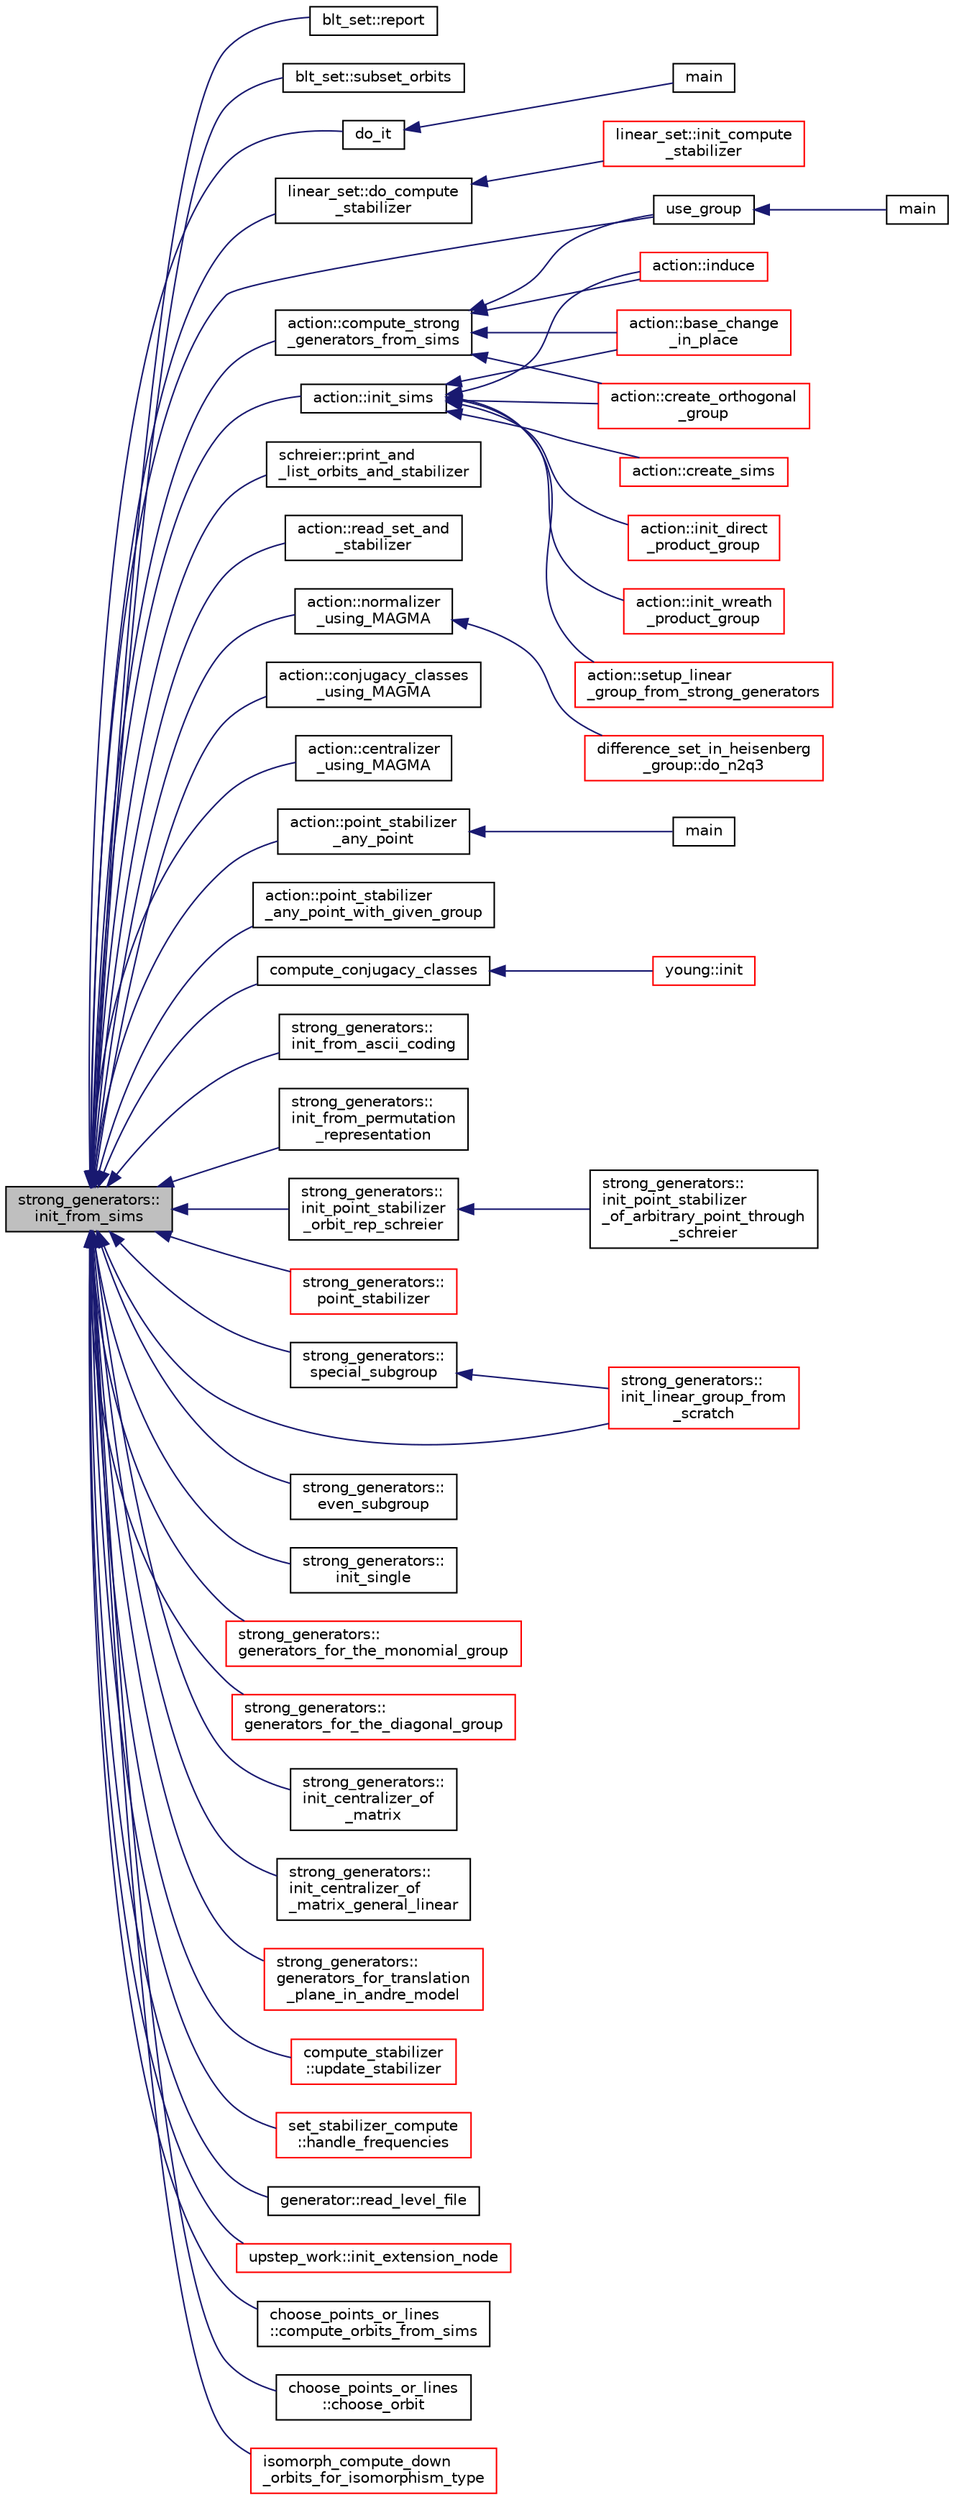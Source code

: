 digraph "strong_generators::init_from_sims"
{
  edge [fontname="Helvetica",fontsize="10",labelfontname="Helvetica",labelfontsize="10"];
  node [fontname="Helvetica",fontsize="10",shape=record];
  rankdir="LR";
  Node2819 [label="strong_generators::\linit_from_sims",height=0.2,width=0.4,color="black", fillcolor="grey75", style="filled", fontcolor="black"];
  Node2819 -> Node2820 [dir="back",color="midnightblue",fontsize="10",style="solid",fontname="Helvetica"];
  Node2820 [label="blt_set::report",height=0.2,width=0.4,color="black", fillcolor="white", style="filled",URL="$d1/d3d/classblt__set.html#a6b19f88bd2b92ebfba7e7c362eb9065c"];
  Node2819 -> Node2821 [dir="back",color="midnightblue",fontsize="10",style="solid",fontname="Helvetica"];
  Node2821 [label="blt_set::subset_orbits",height=0.2,width=0.4,color="black", fillcolor="white", style="filled",URL="$d1/d3d/classblt__set.html#af8f79fc4346244acfa0e2c2d23c36993"];
  Node2819 -> Node2822 [dir="back",color="midnightblue",fontsize="10",style="solid",fontname="Helvetica"];
  Node2822 [label="do_it",height=0.2,width=0.4,color="black", fillcolor="white", style="filled",URL="$da/da3/burnside_8_c.html#a6a1ed4d46bdb13e56112f47f0565c25b"];
  Node2822 -> Node2823 [dir="back",color="midnightblue",fontsize="10",style="solid",fontname="Helvetica"];
  Node2823 [label="main",height=0.2,width=0.4,color="black", fillcolor="white", style="filled",URL="$da/da3/burnside_8_c.html#a3c04138a5bfe5d72780bb7e82a18e627"];
  Node2819 -> Node2824 [dir="back",color="midnightblue",fontsize="10",style="solid",fontname="Helvetica"];
  Node2824 [label="linear_set::do_compute\l_stabilizer",height=0.2,width=0.4,color="black", fillcolor="white", style="filled",URL="$dd/d86/classlinear__set.html#ae8f58ded28fb5370f4459cca42b7463b"];
  Node2824 -> Node2825 [dir="back",color="midnightblue",fontsize="10",style="solid",fontname="Helvetica"];
  Node2825 [label="linear_set::init_compute\l_stabilizer",height=0.2,width=0.4,color="red", fillcolor="white", style="filled",URL="$dd/d86/classlinear__set.html#a0cc3eaec1896fdc977b62e94623b055b"];
  Node2819 -> Node2827 [dir="back",color="midnightblue",fontsize="10",style="solid",fontname="Helvetica"];
  Node2827 [label="use_group",height=0.2,width=0.4,color="black", fillcolor="white", style="filled",URL="$d9/d9f/all__cliques_8_c.html#aba62531e97173264c39afe2c7857af31"];
  Node2827 -> Node2828 [dir="back",color="midnightblue",fontsize="10",style="solid",fontname="Helvetica"];
  Node2828 [label="main",height=0.2,width=0.4,color="black", fillcolor="white", style="filled",URL="$d9/d9f/all__cliques_8_c.html#a3c04138a5bfe5d72780bb7e82a18e627"];
  Node2819 -> Node2829 [dir="back",color="midnightblue",fontsize="10",style="solid",fontname="Helvetica"];
  Node2829 [label="schreier::print_and\l_list_orbits_and_stabilizer",height=0.2,width=0.4,color="black", fillcolor="white", style="filled",URL="$d3/dd6/classschreier.html#ad6b4fa4094b8c359f67b73fa73d7a159"];
  Node2819 -> Node2830 [dir="back",color="midnightblue",fontsize="10",style="solid",fontname="Helvetica"];
  Node2830 [label="action::init_sims",height=0.2,width=0.4,color="black", fillcolor="white", style="filled",URL="$d2/d86/classaction.html#a74656357e44267b594ede82318fe124c"];
  Node2830 -> Node2831 [dir="back",color="midnightblue",fontsize="10",style="solid",fontname="Helvetica"];
  Node2831 [label="action::induce",height=0.2,width=0.4,color="red", fillcolor="white", style="filled",URL="$d2/d86/classaction.html#a32012836490e544a15fb4596b90cb07b"];
  Node2830 -> Node3014 [dir="back",color="midnightblue",fontsize="10",style="solid",fontname="Helvetica"];
  Node3014 [label="action::base_change\l_in_place",height=0.2,width=0.4,color="red", fillcolor="white", style="filled",URL="$d2/d86/classaction.html#a035960aa89ff1aec59f868c15fc63d50"];
  Node2830 -> Node3022 [dir="back",color="midnightblue",fontsize="10",style="solid",fontname="Helvetica"];
  Node3022 [label="action::init_direct\l_product_group",height=0.2,width=0.4,color="red", fillcolor="white", style="filled",URL="$d2/d86/classaction.html#ae28dd34a1b9706531f7b25af17b4809e"];
  Node2830 -> Node3025 [dir="back",color="midnightblue",fontsize="10",style="solid",fontname="Helvetica"];
  Node3025 [label="action::init_wreath\l_product_group",height=0.2,width=0.4,color="red", fillcolor="white", style="filled",URL="$d2/d86/classaction.html#a29d8425b266eff98677406f084ee3f86"];
  Node2830 -> Node3028 [dir="back",color="midnightblue",fontsize="10",style="solid",fontname="Helvetica"];
  Node3028 [label="action::setup_linear\l_group_from_strong_generators",height=0.2,width=0.4,color="red", fillcolor="white", style="filled",URL="$d2/d86/classaction.html#a20d2b143cd89f2ce81c02613356f69d1"];
  Node2830 -> Node3052 [dir="back",color="midnightblue",fontsize="10",style="solid",fontname="Helvetica"];
  Node3052 [label="action::create_sims",height=0.2,width=0.4,color="red", fillcolor="white", style="filled",URL="$d2/d86/classaction.html#aabdb8aa15327fc527589f38d85102914"];
  Node2830 -> Node3053 [dir="back",color="midnightblue",fontsize="10",style="solid",fontname="Helvetica"];
  Node3053 [label="action::create_orthogonal\l_group",height=0.2,width=0.4,color="red", fillcolor="white", style="filled",URL="$d2/d86/classaction.html#a9ec9857e52b35c91c52964a1c5701128"];
  Node2819 -> Node3056 [dir="back",color="midnightblue",fontsize="10",style="solid",fontname="Helvetica"];
  Node3056 [label="action::compute_strong\l_generators_from_sims",height=0.2,width=0.4,color="black", fillcolor="white", style="filled",URL="$d2/d86/classaction.html#adb6285ff557ef0f7f832278a4115303f"];
  Node3056 -> Node2827 [dir="back",color="midnightblue",fontsize="10",style="solid",fontname="Helvetica"];
  Node3056 -> Node2831 [dir="back",color="midnightblue",fontsize="10",style="solid",fontname="Helvetica"];
  Node3056 -> Node3014 [dir="back",color="midnightblue",fontsize="10",style="solid",fontname="Helvetica"];
  Node3056 -> Node3053 [dir="back",color="midnightblue",fontsize="10",style="solid",fontname="Helvetica"];
  Node2819 -> Node3057 [dir="back",color="midnightblue",fontsize="10",style="solid",fontname="Helvetica"];
  Node3057 [label="action::read_set_and\l_stabilizer",height=0.2,width=0.4,color="black", fillcolor="white", style="filled",URL="$d2/d86/classaction.html#a7e22ee51c869b45d98ec93ec431389f5"];
  Node2819 -> Node3058 [dir="back",color="midnightblue",fontsize="10",style="solid",fontname="Helvetica"];
  Node3058 [label="action::normalizer\l_using_MAGMA",height=0.2,width=0.4,color="black", fillcolor="white", style="filled",URL="$d2/d86/classaction.html#aabd3d7d876b5379a12a595c272ba030c"];
  Node3058 -> Node3059 [dir="back",color="midnightblue",fontsize="10",style="solid",fontname="Helvetica"];
  Node3059 [label="difference_set_in_heisenberg\l_group::do_n2q3",height=0.2,width=0.4,color="red", fillcolor="white", style="filled",URL="$de/d8a/classdifference__set__in__heisenberg__group.html#aca82ff116dd5d17cfbb311e809b6d023"];
  Node2819 -> Node3062 [dir="back",color="midnightblue",fontsize="10",style="solid",fontname="Helvetica"];
  Node3062 [label="action::conjugacy_classes\l_using_MAGMA",height=0.2,width=0.4,color="black", fillcolor="white", style="filled",URL="$d2/d86/classaction.html#aa3a05eba9459638fe9b7f77a8ddfceb4"];
  Node2819 -> Node3063 [dir="back",color="midnightblue",fontsize="10",style="solid",fontname="Helvetica"];
  Node3063 [label="action::centralizer\l_using_MAGMA",height=0.2,width=0.4,color="black", fillcolor="white", style="filled",URL="$d2/d86/classaction.html#a9f6d62cd7a30b0c159ff0df8a1d596ed"];
  Node2819 -> Node3064 [dir="back",color="midnightblue",fontsize="10",style="solid",fontname="Helvetica"];
  Node3064 [label="action::point_stabilizer\l_any_point",height=0.2,width=0.4,color="black", fillcolor="white", style="filled",URL="$d2/d86/classaction.html#a32ab18e3be9f4412d340ee94de405c13"];
  Node3064 -> Node3065 [dir="back",color="midnightblue",fontsize="10",style="solid",fontname="Helvetica"];
  Node3065 [label="main",height=0.2,width=0.4,color="black", fillcolor="white", style="filled",URL="$d2/dfa/draw__colored__graph_8_c.html#a3c04138a5bfe5d72780bb7e82a18e627"];
  Node2819 -> Node3066 [dir="back",color="midnightblue",fontsize="10",style="solid",fontname="Helvetica"];
  Node3066 [label="action::point_stabilizer\l_any_point_with_given_group",height=0.2,width=0.4,color="black", fillcolor="white", style="filled",URL="$d2/d86/classaction.html#a4892e0399ba1be9d5f0aae001f18d663"];
  Node2819 -> Node2930 [dir="back",color="midnightblue",fontsize="10",style="solid",fontname="Helvetica"];
  Node2930 [label="compute_conjugacy_classes",height=0.2,width=0.4,color="black", fillcolor="white", style="filled",URL="$dc/dd4/group__actions_8h.html#a3a3f311d8e19e481707b3e54dbb35066"];
  Node2930 -> Node2931 [dir="back",color="midnightblue",fontsize="10",style="solid",fontname="Helvetica"];
  Node2931 [label="young::init",height=0.2,width=0.4,color="red", fillcolor="white", style="filled",URL="$dd/d68/classyoung.html#abbcd21425b16be0635f5ede77c0cdc28"];
  Node2819 -> Node3067 [dir="back",color="midnightblue",fontsize="10",style="solid",fontname="Helvetica"];
  Node3067 [label="strong_generators::\linit_from_ascii_coding",height=0.2,width=0.4,color="black", fillcolor="white", style="filled",URL="$dc/d09/classstrong__generators.html#affe2c3088c70cdb7b5b67b5d9a6b5375"];
  Node2819 -> Node3068 [dir="back",color="midnightblue",fontsize="10",style="solid",fontname="Helvetica"];
  Node3068 [label="strong_generators::\linit_from_permutation\l_representation",height=0.2,width=0.4,color="black", fillcolor="white", style="filled",URL="$dc/d09/classstrong__generators.html#a709dd6fd8aed3f80b1f9873753132bc4"];
  Node2819 -> Node3069 [dir="back",color="midnightblue",fontsize="10",style="solid",fontname="Helvetica"];
  Node3069 [label="strong_generators::\linit_point_stabilizer\l_orbit_rep_schreier",height=0.2,width=0.4,color="black", fillcolor="white", style="filled",URL="$dc/d09/classstrong__generators.html#abca7016c4618063c8c65a62c4ca889b9"];
  Node3069 -> Node3070 [dir="back",color="midnightblue",fontsize="10",style="solid",fontname="Helvetica"];
  Node3070 [label="strong_generators::\linit_point_stabilizer\l_of_arbitrary_point_through\l_schreier",height=0.2,width=0.4,color="black", fillcolor="white", style="filled",URL="$dc/d09/classstrong__generators.html#a51fbf5e2eeb7ad0c700315ccb4001781"];
  Node2819 -> Node3071 [dir="back",color="midnightblue",fontsize="10",style="solid",fontname="Helvetica"];
  Node3071 [label="strong_generators::\lpoint_stabilizer",height=0.2,width=0.4,color="red", fillcolor="white", style="filled",URL="$dc/d09/classstrong__generators.html#ad7ce398640e75836a6a4dde4e305e9e0"];
  Node2819 -> Node2926 [dir="back",color="midnightblue",fontsize="10",style="solid",fontname="Helvetica"];
  Node2926 [label="strong_generators::\linit_linear_group_from\l_scratch",height=0.2,width=0.4,color="red", fillcolor="white", style="filled",URL="$dc/d09/classstrong__generators.html#ad47ecfb9c141b65ed6aca34231d5a0d2"];
  Node2819 -> Node2925 [dir="back",color="midnightblue",fontsize="10",style="solid",fontname="Helvetica"];
  Node2925 [label="strong_generators::\lspecial_subgroup",height=0.2,width=0.4,color="black", fillcolor="white", style="filled",URL="$dc/d09/classstrong__generators.html#a78e9e4d012bb440194e2874c40ca9e29"];
  Node2925 -> Node2926 [dir="back",color="midnightblue",fontsize="10",style="solid",fontname="Helvetica"];
  Node2819 -> Node2928 [dir="back",color="midnightblue",fontsize="10",style="solid",fontname="Helvetica"];
  Node2928 [label="strong_generators::\leven_subgroup",height=0.2,width=0.4,color="black", fillcolor="white", style="filled",URL="$dc/d09/classstrong__generators.html#a8c1a171968f012ec245b0487a6af66e0"];
  Node2819 -> Node3076 [dir="back",color="midnightblue",fontsize="10",style="solid",fontname="Helvetica"];
  Node3076 [label="strong_generators::\linit_single",height=0.2,width=0.4,color="black", fillcolor="white", style="filled",URL="$dc/d09/classstrong__generators.html#a771c304a77ca04b9b784c8abc41a0c84"];
  Node2819 -> Node3077 [dir="back",color="midnightblue",fontsize="10",style="solid",fontname="Helvetica"];
  Node3077 [label="strong_generators::\lgenerators_for_the_monomial_group",height=0.2,width=0.4,color="red", fillcolor="white", style="filled",URL="$dc/d09/classstrong__generators.html#a504b7cefda70b646b2064f80784d7f8a"];
  Node2819 -> Node3079 [dir="back",color="midnightblue",fontsize="10",style="solid",fontname="Helvetica"];
  Node3079 [label="strong_generators::\lgenerators_for_the_diagonal_group",height=0.2,width=0.4,color="red", fillcolor="white", style="filled",URL="$dc/d09/classstrong__generators.html#a560ff860f139f7f02f293fa7f5f01aff"];
  Node2819 -> Node3081 [dir="back",color="midnightblue",fontsize="10",style="solid",fontname="Helvetica"];
  Node3081 [label="strong_generators::\linit_centralizer_of\l_matrix",height=0.2,width=0.4,color="black", fillcolor="white", style="filled",URL="$dc/d09/classstrong__generators.html#a7add760852a370c0aaf53d9852a84fac"];
  Node2819 -> Node3082 [dir="back",color="midnightblue",fontsize="10",style="solid",fontname="Helvetica"];
  Node3082 [label="strong_generators::\linit_centralizer_of\l_matrix_general_linear",height=0.2,width=0.4,color="black", fillcolor="white", style="filled",URL="$dc/d09/classstrong__generators.html#a32d3dac9a96e73497b2e8f822d7e0038"];
  Node2819 -> Node3083 [dir="back",color="midnightblue",fontsize="10",style="solid",fontname="Helvetica"];
  Node3083 [label="strong_generators::\lgenerators_for_translation\l_plane_in_andre_model",height=0.2,width=0.4,color="red", fillcolor="white", style="filled",URL="$dc/d09/classstrong__generators.html#aceefa8f4e00918ef0c4e9899a6d892ac"];
  Node2819 -> Node2947 [dir="back",color="midnightblue",fontsize="10",style="solid",fontname="Helvetica"];
  Node2947 [label="compute_stabilizer\l::update_stabilizer",height=0.2,width=0.4,color="red", fillcolor="white", style="filled",URL="$d8/d30/classcompute__stabilizer.html#a9d7978a6326dc7f0935f557f0828ed8e"];
  Node2819 -> Node2946 [dir="back",color="midnightblue",fontsize="10",style="solid",fontname="Helvetica"];
  Node2946 [label="set_stabilizer_compute\l::handle_frequencies",height=0.2,width=0.4,color="red", fillcolor="white", style="filled",URL="$d8/dc6/classset__stabilizer__compute.html#a247c31bc3f19f22dadbfd7607cbaaa78"];
  Node2819 -> Node3084 [dir="back",color="midnightblue",fontsize="10",style="solid",fontname="Helvetica"];
  Node3084 [label="generator::read_level_file",height=0.2,width=0.4,color="black", fillcolor="white", style="filled",URL="$d7/d73/classgenerator.html#a2f706a252cb52357a8c214972a50c994"];
  Node2819 -> Node2847 [dir="back",color="midnightblue",fontsize="10",style="solid",fontname="Helvetica"];
  Node2847 [label="upstep_work::init_extension_node",height=0.2,width=0.4,color="red", fillcolor="white", style="filled",URL="$d2/dd6/classupstep__work.html#ad74931a4c6dc97102d405a755433297d"];
  Node2819 -> Node2901 [dir="back",color="midnightblue",fontsize="10",style="solid",fontname="Helvetica"];
  Node2901 [label="choose_points_or_lines\l::compute_orbits_from_sims",height=0.2,width=0.4,color="black", fillcolor="white", style="filled",URL="$d6/d75/classchoose__points__or__lines.html#a4fcac2dadf459d7c75187a00a4bd64aa"];
  Node2819 -> Node3085 [dir="back",color="midnightblue",fontsize="10",style="solid",fontname="Helvetica"];
  Node3085 [label="choose_points_or_lines\l::choose_orbit",height=0.2,width=0.4,color="black", fillcolor="white", style="filled",URL="$d6/d75/classchoose__points__or__lines.html#a17def7dc2b9407b483d887fb24fab74d"];
  Node2819 -> Node2889 [dir="back",color="midnightblue",fontsize="10",style="solid",fontname="Helvetica"];
  Node2889 [label="isomorph_compute_down\l_orbits_for_isomorphism_type",height=0.2,width=0.4,color="red", fillcolor="white", style="filled",URL="$d4/d7e/isomorph__global_8_c.html#a13519b3a5d3b5ceb26b4bec6736b0086"];
}
